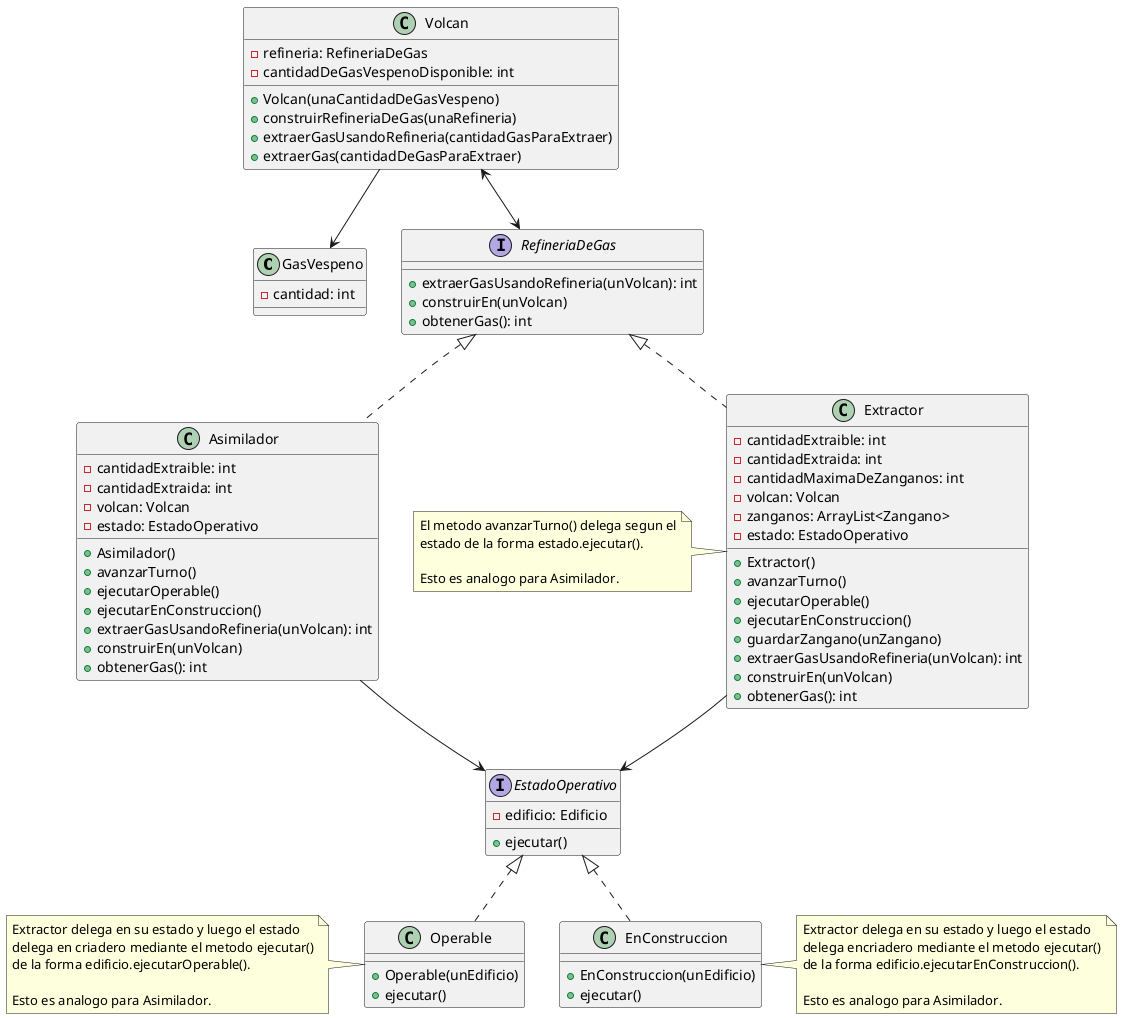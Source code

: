 "Volcan"

@startuml

class GasVespeno{
    -cantidad: int
}

class Volcan{
	-refineria: RefineriaDeGas
	-cantidadDeGasVespenoDisponible: int
	+Volcan(unaCantidadDeGasVespeno)
	+construirRefineriaDeGas(unaRefineria)
	+extraerGasUsandoRefineria(cantidadGasParaExtraer)
	+extraerGas(cantidadDeGasParaExtraer)
}

interface RefineriaDeGas{
	+extraerGasUsandoRefineria(unVolcan): int
	+construirEn(unVolcan)
	+obtenerGas(): int
}

class Extractor{
	-cantidadExtraible: int
	-cantidadExtraida: int
	-cantidadMaximaDeZanganos: int
	-volcan: Volcan
	-zanganos: ArrayList<Zangano>
	-estado: EstadoOperativo
	+Extractor()
	+avanzarTurno()
	+ejecutarOperable()
	+ejecutarEnConstruccion()
	+guardarZangano(unZangano)
	+extraerGasUsandoRefineria(unVolcan): int
	+construirEn(unVolcan)
	+obtenerGas(): int
}

note left: El metodo avanzarTurno() delega segun el\nestado de la forma estado.ejecutar().\n\nEsto es analogo para Asimilador.

interface EstadoOperativo{
    -edificio: Edificio
    +ejecutar()
}

class Operable{
    +Operable(unEdificio)
    +ejecutar()
}

note left: Extractor delega en su estado y luego el estado\ndelega en criadero mediante el metodo ejecutar()\nde la forma edificio.ejecutarOperable().\n\nEsto es analogo para Asimilador.

class EnConstruccion{
    +EnConstruccion(unEdificio)
    +ejecutar()
}

note right: Extractor delega en su estado y luego el estado\ndelega encriadero mediante el metodo ejecutar()\nde la forma edificio.ejecutarEnConstruccion().\n\nEsto es analogo para Asimilador.

class Asimilador{
    -cantidadExtraible: int
    -cantidadExtraida: int
    -volcan: Volcan
    -estado: EstadoOperativo
    +Asimilador()
    +avanzarTurno()
    +ejecutarOperable()
    +ejecutarEnConstruccion()
    +extraerGasUsandoRefineria(unVolcan): int
    +construirEn(unVolcan)
    +obtenerGas(): int
}

Operable ..up|> EstadoOperativo
EnConstruccion ..up|> EstadoOperativo

Extractor --> EstadoOperativo

Asimilador --> EstadoOperativo

RefineriaDeGas <|.. Extractor
RefineriaDeGas <|.. Asimilador

Volcan --> GasVespeno
Volcan <--> RefineriaDeGas

@enduml

"Supongamos que queremos construir un Extractor.
El Volcan recibira en su constructor una instancia
de la clase Extractor con un estado operativo inicial
de ExtractorNoUtilizable.
Entonces el Volcan se guardara como atributo al Extractor."

"Supongamos que queremos recolectar Gas utilizando un Extractor.
Le enviamos un mensaje a Volcan diciendole que queremos extraer
gas. El Volcan le delega al Extractor la responsabilidad
de calcular la cantidad de gas a extraer.
Extractor recorre su lista de Zanganos y suma
Extractor le pide la cantidad de gas al Volcan y este
le devuelve la cantidad que tiene disponible.
Luego el Volcan devuelve la cantidad extraida de gas."